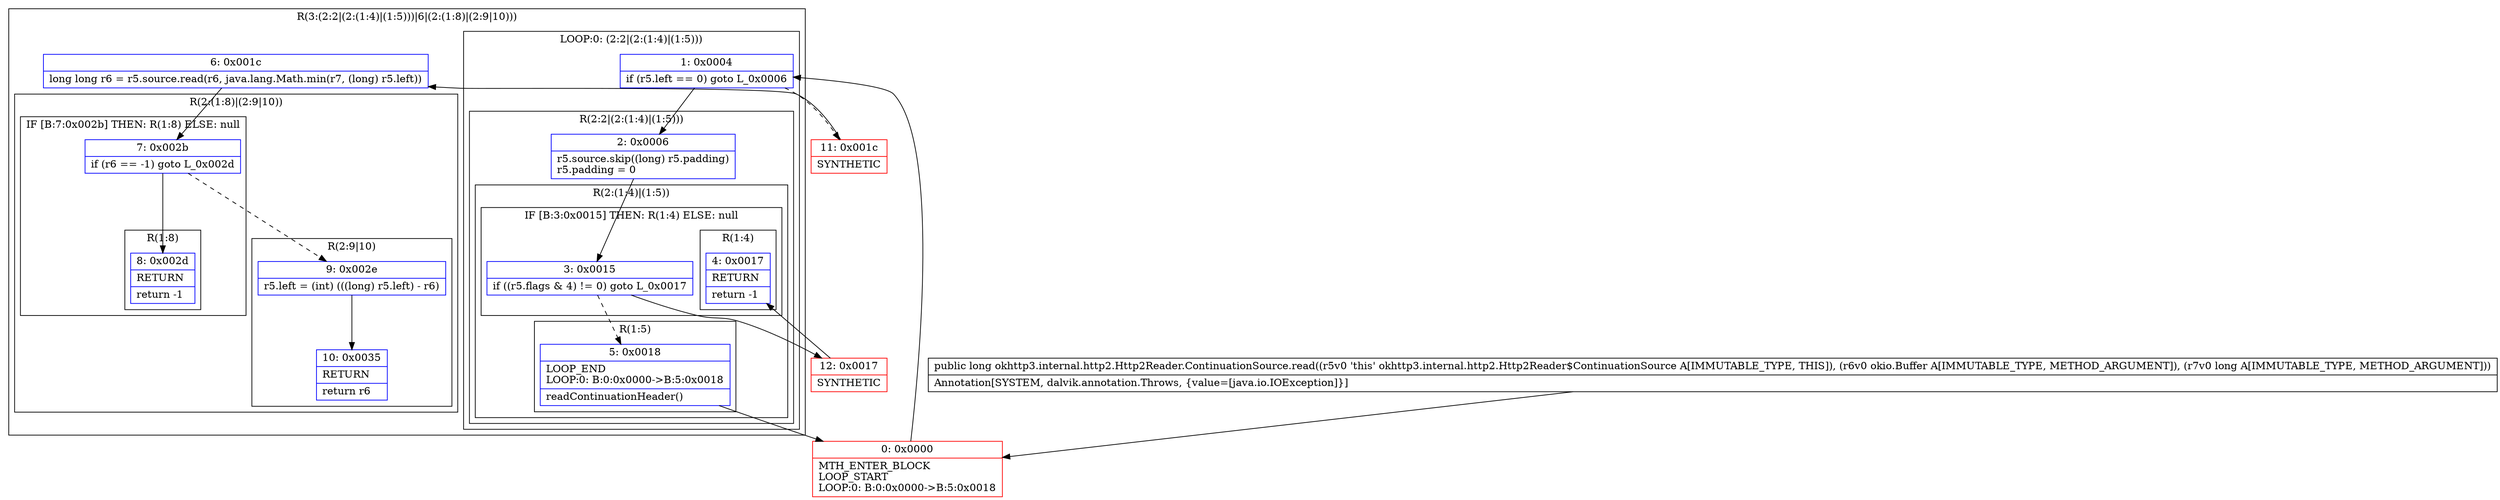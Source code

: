 digraph "CFG forokhttp3.internal.http2.Http2Reader.ContinuationSource.read(Lokio\/Buffer;J)J" {
subgraph cluster_Region_1650081276 {
label = "R(3:(2:2|(2:(1:4)|(1:5)))|6|(2:(1:8)|(2:9|10)))";
node [shape=record,color=blue];
subgraph cluster_LoopRegion_2137586430 {
label = "LOOP:0: (2:2|(2:(1:4)|(1:5)))";
node [shape=record,color=blue];
Node_1 [shape=record,label="{1\:\ 0x0004|if (r5.left == 0) goto L_0x0006\l}"];
subgraph cluster_Region_1774304518 {
label = "R(2:2|(2:(1:4)|(1:5)))";
node [shape=record,color=blue];
Node_2 [shape=record,label="{2\:\ 0x0006|r5.source.skip((long) r5.padding)\lr5.padding = 0\l}"];
subgraph cluster_Region_1979865609 {
label = "R(2:(1:4)|(1:5))";
node [shape=record,color=blue];
subgraph cluster_IfRegion_1482200924 {
label = "IF [B:3:0x0015] THEN: R(1:4) ELSE: null";
node [shape=record,color=blue];
Node_3 [shape=record,label="{3\:\ 0x0015|if ((r5.flags & 4) != 0) goto L_0x0017\l}"];
subgraph cluster_Region_1616849315 {
label = "R(1:4)";
node [shape=record,color=blue];
Node_4 [shape=record,label="{4\:\ 0x0017|RETURN\l|return \-1\l}"];
}
}
subgraph cluster_Region_68325667 {
label = "R(1:5)";
node [shape=record,color=blue];
Node_5 [shape=record,label="{5\:\ 0x0018|LOOP_END\lLOOP:0: B:0:0x0000\-\>B:5:0x0018\l|readContinuationHeader()\l}"];
}
}
}
}
Node_6 [shape=record,label="{6\:\ 0x001c|long long r6 = r5.source.read(r6, java.lang.Math.min(r7, (long) r5.left))\l}"];
subgraph cluster_Region_1621377466 {
label = "R(2:(1:8)|(2:9|10))";
node [shape=record,color=blue];
subgraph cluster_IfRegion_212066089 {
label = "IF [B:7:0x002b] THEN: R(1:8) ELSE: null";
node [shape=record,color=blue];
Node_7 [shape=record,label="{7\:\ 0x002b|if (r6 == \-1) goto L_0x002d\l}"];
subgraph cluster_Region_2094712965 {
label = "R(1:8)";
node [shape=record,color=blue];
Node_8 [shape=record,label="{8\:\ 0x002d|RETURN\l|return \-1\l}"];
}
}
subgraph cluster_Region_1467968416 {
label = "R(2:9|10)";
node [shape=record,color=blue];
Node_9 [shape=record,label="{9\:\ 0x002e|r5.left = (int) (((long) r5.left) \- r6)\l}"];
Node_10 [shape=record,label="{10\:\ 0x0035|RETURN\l|return r6\l}"];
}
}
}
Node_0 [shape=record,color=red,label="{0\:\ 0x0000|MTH_ENTER_BLOCK\lLOOP_START\lLOOP:0: B:0:0x0000\-\>B:5:0x0018\l}"];
Node_11 [shape=record,color=red,label="{11\:\ 0x001c|SYNTHETIC\l}"];
Node_12 [shape=record,color=red,label="{12\:\ 0x0017|SYNTHETIC\l}"];
MethodNode[shape=record,label="{public long okhttp3.internal.http2.Http2Reader.ContinuationSource.read((r5v0 'this' okhttp3.internal.http2.Http2Reader$ContinuationSource A[IMMUTABLE_TYPE, THIS]), (r6v0 okio.Buffer A[IMMUTABLE_TYPE, METHOD_ARGUMENT]), (r7v0 long A[IMMUTABLE_TYPE, METHOD_ARGUMENT]))  | Annotation[SYSTEM, dalvik.annotation.Throws, \{value=[java.io.IOException]\}]\l}"];
MethodNode -> Node_0;
Node_1 -> Node_2;
Node_1 -> Node_11[style=dashed];
Node_2 -> Node_3;
Node_3 -> Node_5[style=dashed];
Node_3 -> Node_12;
Node_5 -> Node_0;
Node_6 -> Node_7;
Node_7 -> Node_8;
Node_7 -> Node_9[style=dashed];
Node_9 -> Node_10;
Node_0 -> Node_1;
Node_11 -> Node_6;
Node_12 -> Node_4;
}

